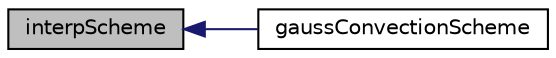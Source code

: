 digraph "interpScheme"
{
  bgcolor="transparent";
  edge [fontname="Helvetica",fontsize="10",labelfontname="Helvetica",labelfontsize="10"];
  node [fontname="Helvetica",fontsize="10",shape=record];
  rankdir="LR";
  Node1 [label="interpScheme",height=0.2,width=0.4,color="black", fillcolor="grey75", style="filled", fontcolor="black"];
  Node1 -> Node2 [dir="back",color="midnightblue",fontsize="10",style="solid",fontname="Helvetica"];
  Node2 [label="gaussConvectionScheme",height=0.2,width=0.4,color="black",URL="$a00920.html#aa9b19c02f50dec0beb32417f7df60761",tooltip="Construct from flux and Istream. "];
}
